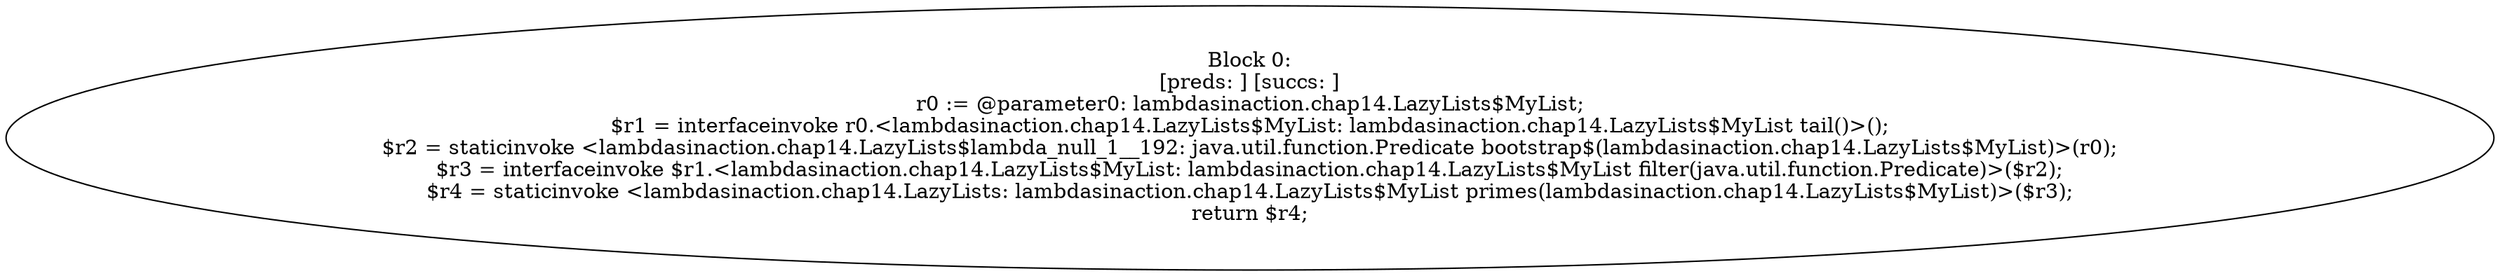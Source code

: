 digraph "unitGraph" {
    "Block 0:
[preds: ] [succs: ]
r0 := @parameter0: lambdasinaction.chap14.LazyLists$MyList;
$r1 = interfaceinvoke r0.<lambdasinaction.chap14.LazyLists$MyList: lambdasinaction.chap14.LazyLists$MyList tail()>();
$r2 = staticinvoke <lambdasinaction.chap14.LazyLists$lambda_null_1__192: java.util.function.Predicate bootstrap$(lambdasinaction.chap14.LazyLists$MyList)>(r0);
$r3 = interfaceinvoke $r1.<lambdasinaction.chap14.LazyLists$MyList: lambdasinaction.chap14.LazyLists$MyList filter(java.util.function.Predicate)>($r2);
$r4 = staticinvoke <lambdasinaction.chap14.LazyLists: lambdasinaction.chap14.LazyLists$MyList primes(lambdasinaction.chap14.LazyLists$MyList)>($r3);
return $r4;
"
}
